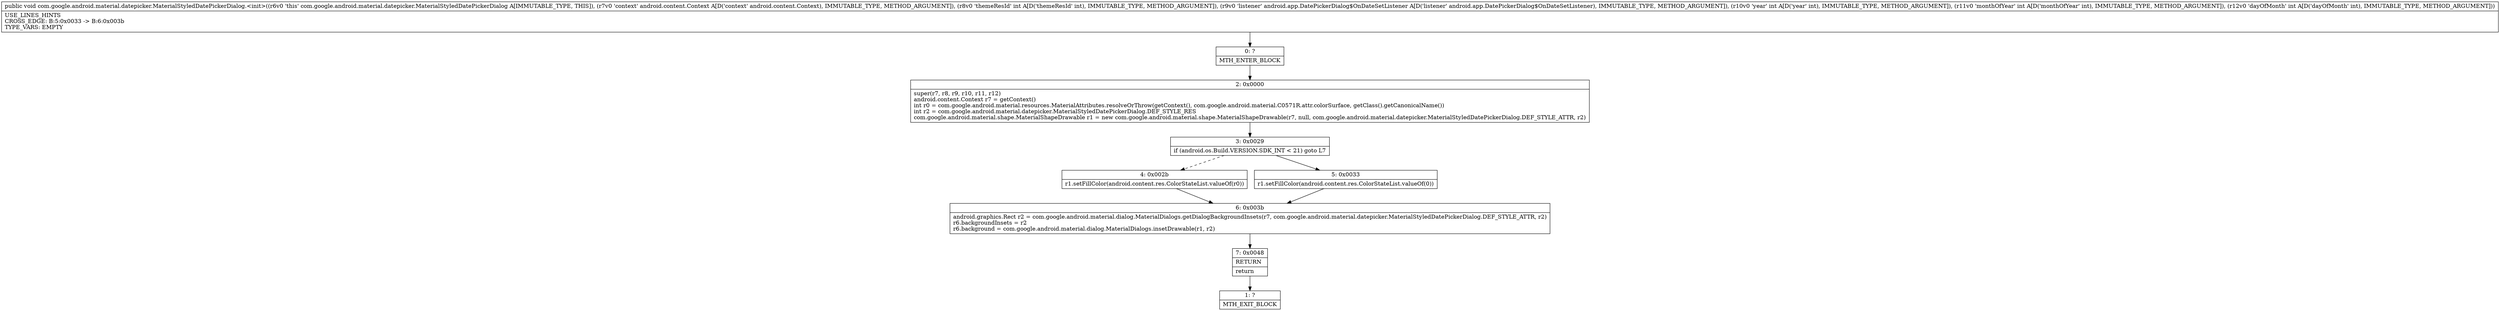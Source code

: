 digraph "CFG forcom.google.android.material.datepicker.MaterialStyledDatePickerDialog.\<init\>(Landroid\/content\/Context;ILandroid\/app\/DatePickerDialog$OnDateSetListener;III)V" {
Node_0 [shape=record,label="{0\:\ ?|MTH_ENTER_BLOCK\l}"];
Node_2 [shape=record,label="{2\:\ 0x0000|super(r7, r8, r9, r10, r11, r12)\landroid.content.Context r7 = getContext()\lint r0 = com.google.android.material.resources.MaterialAttributes.resolveOrThrow(getContext(), com.google.android.material.C0571R.attr.colorSurface, getClass().getCanonicalName())\lint r2 = com.google.android.material.datepicker.MaterialStyledDatePickerDialog.DEF_STYLE_RES\lcom.google.android.material.shape.MaterialShapeDrawable r1 = new com.google.android.material.shape.MaterialShapeDrawable(r7, null, com.google.android.material.datepicker.MaterialStyledDatePickerDialog.DEF_STYLE_ATTR, r2)\l}"];
Node_3 [shape=record,label="{3\:\ 0x0029|if (android.os.Build.VERSION.SDK_INT \< 21) goto L7\l}"];
Node_4 [shape=record,label="{4\:\ 0x002b|r1.setFillColor(android.content.res.ColorStateList.valueOf(r0))\l}"];
Node_6 [shape=record,label="{6\:\ 0x003b|android.graphics.Rect r2 = com.google.android.material.dialog.MaterialDialogs.getDialogBackgroundInsets(r7, com.google.android.material.datepicker.MaterialStyledDatePickerDialog.DEF_STYLE_ATTR, r2)\lr6.backgroundInsets = r2\lr6.background = com.google.android.material.dialog.MaterialDialogs.insetDrawable(r1, r2)\l}"];
Node_7 [shape=record,label="{7\:\ 0x0048|RETURN\l|return\l}"];
Node_1 [shape=record,label="{1\:\ ?|MTH_EXIT_BLOCK\l}"];
Node_5 [shape=record,label="{5\:\ 0x0033|r1.setFillColor(android.content.res.ColorStateList.valueOf(0))\l}"];
MethodNode[shape=record,label="{public void com.google.android.material.datepicker.MaterialStyledDatePickerDialog.\<init\>((r6v0 'this' com.google.android.material.datepicker.MaterialStyledDatePickerDialog A[IMMUTABLE_TYPE, THIS]), (r7v0 'context' android.content.Context A[D('context' android.content.Context), IMMUTABLE_TYPE, METHOD_ARGUMENT]), (r8v0 'themeResId' int A[D('themeResId' int), IMMUTABLE_TYPE, METHOD_ARGUMENT]), (r9v0 'listener' android.app.DatePickerDialog$OnDateSetListener A[D('listener' android.app.DatePickerDialog$OnDateSetListener), IMMUTABLE_TYPE, METHOD_ARGUMENT]), (r10v0 'year' int A[D('year' int), IMMUTABLE_TYPE, METHOD_ARGUMENT]), (r11v0 'monthOfYear' int A[D('monthOfYear' int), IMMUTABLE_TYPE, METHOD_ARGUMENT]), (r12v0 'dayOfMonth' int A[D('dayOfMonth' int), IMMUTABLE_TYPE, METHOD_ARGUMENT]))  | USE_LINES_HINTS\lCROSS_EDGE: B:5:0x0033 \-\> B:6:0x003b\lTYPE_VARS: EMPTY\l}"];
MethodNode -> Node_0;Node_0 -> Node_2;
Node_2 -> Node_3;
Node_3 -> Node_4[style=dashed];
Node_3 -> Node_5;
Node_4 -> Node_6;
Node_6 -> Node_7;
Node_7 -> Node_1;
Node_5 -> Node_6;
}

